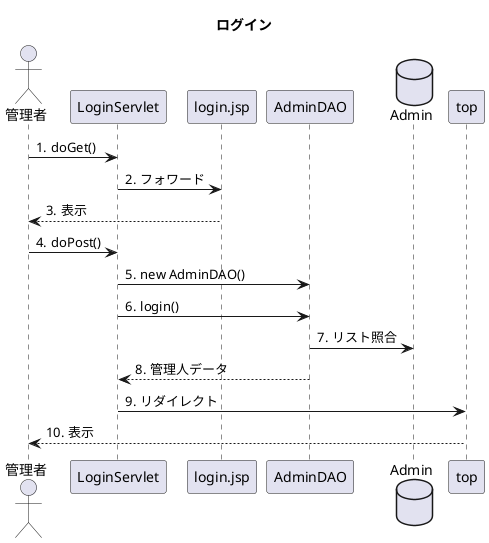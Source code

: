 @startuml

title ログイン

autonumber "#."

actor 管理者
participant LoginServlet
participant login.jsp
participant AdminDAO
database Admin

管理者 -> LoginServlet:doGet()
LoginServlet -> login.jsp:フォワード
login.jsp --> 管理者:表示
管理者 -> LoginServlet:doPost()
LoginServlet -> AdminDAO:new AdminDAO()
LoginServlet -> AdminDAO:login()
AdminDAO -> Admin:リスト照合
AdminDAO --> LoginServlet:管理人データ
LoginServlet -> top:リダイレクト
top --> 管理者:表示



@enduml